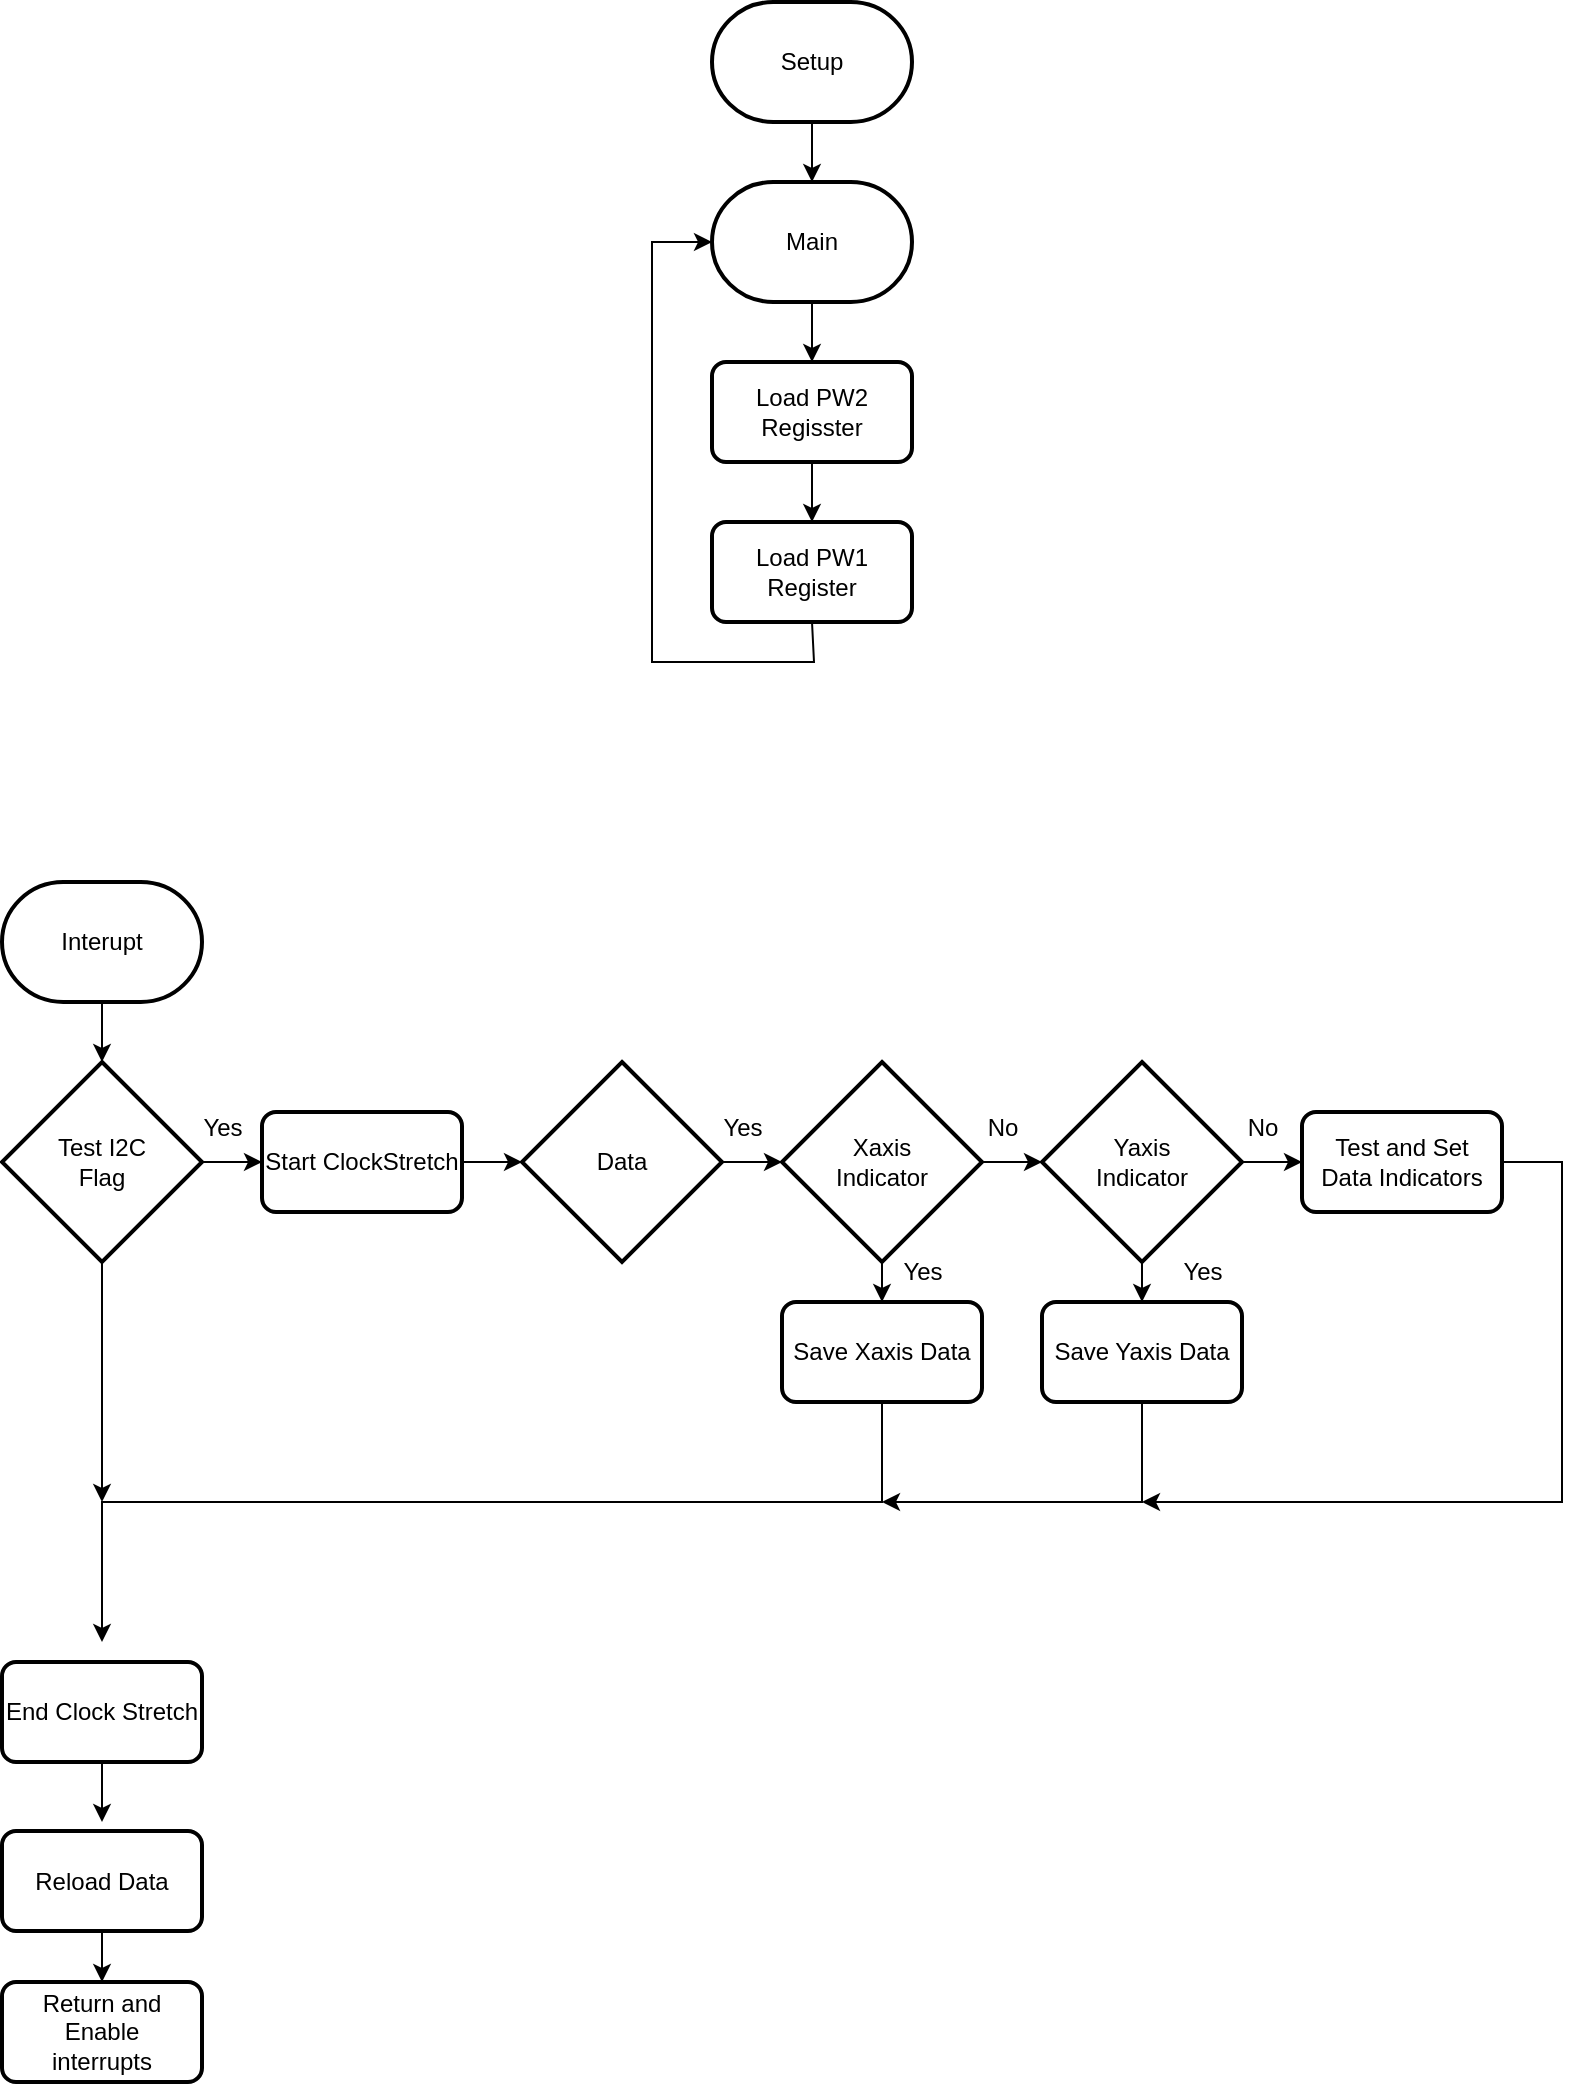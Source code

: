 <mxfile version="22.1.7" type="google">
  <diagram id="C5RBs43oDa-KdzZeNtuy" name="Page-1">
    <mxGraphModel grid="1" page="1" gridSize="10" guides="1" tooltips="1" connect="1" arrows="1" fold="1" pageScale="1" pageWidth="827" pageHeight="1169" math="0" shadow="0">
      <root>
        <mxCell id="WIyWlLk6GJQsqaUBKTNV-0" />
        <mxCell id="WIyWlLk6GJQsqaUBKTNV-1" parent="WIyWlLk6GJQsqaUBKTNV-0" />
        <mxCell id="VHOODgn6lSYM0ioNp2ZU-0" value="" style="edgeStyle=orthogonalEdgeStyle;rounded=0;orthogonalLoop=1;jettySize=auto;html=1;entryX=0.5;entryY=0;entryDx=0;entryDy=0;" edge="1" parent="WIyWlLk6GJQsqaUBKTNV-1" source="VHOODgn6lSYM0ioNp2ZU-1" target="VHOODgn6lSYM0ioNp2ZU-5">
          <mxGeometry relative="1" as="geometry" />
        </mxCell>
        <mxCell id="VHOODgn6lSYM0ioNp2ZU-1" value="Main" style="strokeWidth=2;html=1;shape=mxgraph.flowchart.terminator;whiteSpace=wrap;" vertex="1" parent="WIyWlLk6GJQsqaUBKTNV-1">
          <mxGeometry x="379" y="160" width="100" height="60" as="geometry" />
        </mxCell>
        <mxCell id="VHOODgn6lSYM0ioNp2ZU-2" value="" style="edgeStyle=orthogonalEdgeStyle;rounded=0;orthogonalLoop=1;jettySize=auto;html=1;" edge="1" parent="WIyWlLk6GJQsqaUBKTNV-1" source="VHOODgn6lSYM0ioNp2ZU-3" target="VHOODgn6lSYM0ioNp2ZU-1">
          <mxGeometry relative="1" as="geometry" />
        </mxCell>
        <mxCell id="VHOODgn6lSYM0ioNp2ZU-3" value="Setup" style="strokeWidth=2;html=1;shape=mxgraph.flowchart.terminator;whiteSpace=wrap;" vertex="1" parent="WIyWlLk6GJQsqaUBKTNV-1">
          <mxGeometry x="379" y="70" width="100" height="60" as="geometry" />
        </mxCell>
        <mxCell id="VHOODgn6lSYM0ioNp2ZU-4" value="" style="edgeStyle=orthogonalEdgeStyle;rounded=0;orthogonalLoop=1;jettySize=auto;html=1;" edge="1" parent="WIyWlLk6GJQsqaUBKTNV-1" source="VHOODgn6lSYM0ioNp2ZU-5" target="VHOODgn6lSYM0ioNp2ZU-7">
          <mxGeometry relative="1" as="geometry" />
        </mxCell>
        <mxCell id="VHOODgn6lSYM0ioNp2ZU-5" value="&lt;div&gt;Load PW2 &lt;br&gt;&lt;/div&gt;&lt;div&gt;Regisster&lt;br&gt;&lt;/div&gt;" style="rounded=1;whiteSpace=wrap;html=1;absoluteArcSize=1;arcSize=14;strokeWidth=2;" vertex="1" parent="WIyWlLk6GJQsqaUBKTNV-1">
          <mxGeometry x="379" y="250" width="100" height="50" as="geometry" />
        </mxCell>
        <mxCell id="VHOODgn6lSYM0ioNp2ZU-7" value="&lt;div&gt;Load PW1&lt;/div&gt;&lt;div&gt;Register&lt;br&gt;&lt;/div&gt;" style="rounded=1;whiteSpace=wrap;html=1;absoluteArcSize=1;arcSize=14;strokeWidth=2;" vertex="1" parent="WIyWlLk6GJQsqaUBKTNV-1">
          <mxGeometry x="379" y="330" width="100" height="50" as="geometry" />
        </mxCell>
        <mxCell id="VHOODgn6lSYM0ioNp2ZU-21" value="" style="endArrow=classic;html=1;rounded=0;exitX=0.5;exitY=1;exitDx=0;exitDy=0;" edge="1" parent="WIyWlLk6GJQsqaUBKTNV-1" source="VHOODgn6lSYM0ioNp2ZU-7" target="VHOODgn6lSYM0ioNp2ZU-1">
          <mxGeometry width="50" height="50" relative="1" as="geometry">
            <mxPoint x="429" y="460" as="sourcePoint" />
            <mxPoint x="349" y="530" as="targetPoint" />
            <Array as="points">
              <mxPoint x="430" y="400" />
              <mxPoint x="349" y="400" />
              <mxPoint x="349" y="190" />
            </Array>
          </mxGeometry>
        </mxCell>
        <mxCell id="VHOODgn6lSYM0ioNp2ZU-24" value="" style="edgeStyle=orthogonalEdgeStyle;rounded=0;orthogonalLoop=1;jettySize=auto;html=1;" edge="1" parent="WIyWlLk6GJQsqaUBKTNV-1" source="VHOODgn6lSYM0ioNp2ZU-25" target="VHOODgn6lSYM0ioNp2ZU-26">
          <mxGeometry relative="1" as="geometry" />
        </mxCell>
        <mxCell id="VHOODgn6lSYM0ioNp2ZU-25" value="Interupt" style="strokeWidth=2;html=1;shape=mxgraph.flowchart.terminator;whiteSpace=wrap;" vertex="1" parent="WIyWlLk6GJQsqaUBKTNV-1">
          <mxGeometry x="24" y="510" width="100" height="60" as="geometry" />
        </mxCell>
        <mxCell id="VHOODgn6lSYM0ioNp2ZU-26" value="&lt;div&gt;Test I2C&lt;/div&gt;&lt;div&gt;Flag&lt;br&gt;&lt;/div&gt;" style="strokeWidth=2;html=1;shape=mxgraph.flowchart.decision;whiteSpace=wrap;" vertex="1" parent="WIyWlLk6GJQsqaUBKTNV-1">
          <mxGeometry x="24" y="600" width="100" height="100" as="geometry" />
        </mxCell>
        <mxCell id="VHOODgn6lSYM0ioNp2ZU-27" value="Start ClockStretch" style="rounded=1;whiteSpace=wrap;html=1;absoluteArcSize=1;arcSize=14;strokeWidth=2;" vertex="1" parent="WIyWlLk6GJQsqaUBKTNV-1">
          <mxGeometry x="154" y="625" width="100" height="50" as="geometry" />
        </mxCell>
        <mxCell id="VHOODgn6lSYM0ioNp2ZU-28" value="Data" style="strokeWidth=2;html=1;shape=mxgraph.flowchart.decision;whiteSpace=wrap;" vertex="1" parent="WIyWlLk6GJQsqaUBKTNV-1">
          <mxGeometry x="284" y="600" width="100" height="100" as="geometry" />
        </mxCell>
        <mxCell id="VHOODgn6lSYM0ioNp2ZU-29" value="&lt;div&gt;Xaxis&lt;br&gt;&lt;/div&gt;&lt;div&gt;Indicator&lt;br&gt;&lt;/div&gt;" style="strokeWidth=2;html=1;shape=mxgraph.flowchart.decision;whiteSpace=wrap;" vertex="1" parent="WIyWlLk6GJQsqaUBKTNV-1">
          <mxGeometry x="414" y="600" width="100" height="100" as="geometry" />
        </mxCell>
        <mxCell id="VHOODgn6lSYM0ioNp2ZU-30" value="&lt;div&gt;Yaxis&lt;br&gt;&lt;/div&gt;&lt;div&gt;Indicator&lt;br&gt;&lt;/div&gt;" style="strokeWidth=2;html=1;shape=mxgraph.flowchart.decision;whiteSpace=wrap;" vertex="1" parent="WIyWlLk6GJQsqaUBKTNV-1">
          <mxGeometry x="544" y="600" width="100" height="100" as="geometry" />
        </mxCell>
        <mxCell id="VHOODgn6lSYM0ioNp2ZU-33" value="" style="endArrow=classic;html=1;rounded=0;exitX=1;exitY=0.5;exitDx=0;exitDy=0;exitPerimeter=0;entryX=0;entryY=0.5;entryDx=0;entryDy=0;entryPerimeter=0;" edge="1" parent="WIyWlLk6GJQsqaUBKTNV-1" source="VHOODgn6lSYM0ioNp2ZU-28" target="VHOODgn6lSYM0ioNp2ZU-29">
          <mxGeometry width="50" height="50" relative="1" as="geometry">
            <mxPoint x="484" y="780" as="sourcePoint" />
            <mxPoint x="534" y="730" as="targetPoint" />
          </mxGeometry>
        </mxCell>
        <mxCell id="VHOODgn6lSYM0ioNp2ZU-34" value="" style="endArrow=classic;html=1;rounded=0;entryX=0;entryY=0.5;entryDx=0;entryDy=0;entryPerimeter=0;" edge="1" parent="WIyWlLk6GJQsqaUBKTNV-1" target="VHOODgn6lSYM0ioNp2ZU-30">
          <mxGeometry width="50" height="50" relative="1" as="geometry">
            <mxPoint x="514" y="650" as="sourcePoint" />
            <mxPoint x="424" y="660" as="targetPoint" />
          </mxGeometry>
        </mxCell>
        <mxCell id="VHOODgn6lSYM0ioNp2ZU-37" value="Yes" style="text;html=1;align=center;verticalAlign=middle;resizable=0;points=[];autosize=1;strokeColor=none;fillColor=none;" vertex="1" parent="WIyWlLk6GJQsqaUBKTNV-1">
          <mxGeometry x="374" y="618" width="40" height="30" as="geometry" />
        </mxCell>
        <mxCell id="VHOODgn6lSYM0ioNp2ZU-38" value="No" style="text;html=1;align=center;verticalAlign=middle;resizable=0;points=[];autosize=1;strokeColor=none;fillColor=none;" vertex="1" parent="WIyWlLk6GJQsqaUBKTNV-1">
          <mxGeometry x="504" y="618" width="40" height="30" as="geometry" />
        </mxCell>
        <mxCell id="VHOODgn6lSYM0ioNp2ZU-41" value="" style="endArrow=classic;html=1;rounded=0;exitX=1;exitY=0.5;exitDx=0;exitDy=0;exitPerimeter=0;entryX=0;entryY=0.5;entryDx=0;entryDy=0;" edge="1" parent="WIyWlLk6GJQsqaUBKTNV-1" source="VHOODgn6lSYM0ioNp2ZU-26" target="VHOODgn6lSYM0ioNp2ZU-27">
          <mxGeometry width="50" height="50" relative="1" as="geometry">
            <mxPoint x="194" y="710" as="sourcePoint" />
            <mxPoint x="244" y="660" as="targetPoint" />
          </mxGeometry>
        </mxCell>
        <mxCell id="VHOODgn6lSYM0ioNp2ZU-42" value="Yes" style="text;html=1;align=center;verticalAlign=middle;resizable=0;points=[];autosize=1;strokeColor=none;fillColor=none;" vertex="1" parent="WIyWlLk6GJQsqaUBKTNV-1">
          <mxGeometry x="114" y="618" width="40" height="30" as="geometry" />
        </mxCell>
        <mxCell id="VHOODgn6lSYM0ioNp2ZU-43" value="" style="endArrow=classic;html=1;rounded=0;entryX=0;entryY=0.5;entryDx=0;entryDy=0;entryPerimeter=0;exitX=1;exitY=0.5;exitDx=0;exitDy=0;" edge="1" parent="WIyWlLk6GJQsqaUBKTNV-1" source="VHOODgn6lSYM0ioNp2ZU-27" target="VHOODgn6lSYM0ioNp2ZU-28">
          <mxGeometry width="50" height="50" relative="1" as="geometry">
            <mxPoint x="194" y="710" as="sourcePoint" />
            <mxPoint x="244" y="660" as="targetPoint" />
          </mxGeometry>
        </mxCell>
        <mxCell id="VHOODgn6lSYM0ioNp2ZU-44" value="" style="endArrow=classic;html=1;rounded=0;exitX=1;exitY=0.5;exitDx=0;exitDy=0;exitPerimeter=0;entryX=0;entryY=0.5;entryDx=0;entryDy=0;" edge="1" parent="WIyWlLk6GJQsqaUBKTNV-1" target="VHOODgn6lSYM0ioNp2ZU-46">
          <mxGeometry width="50" height="50" relative="1" as="geometry">
            <mxPoint x="644" y="650" as="sourcePoint" />
            <mxPoint x="634" y="750" as="targetPoint" />
          </mxGeometry>
        </mxCell>
        <mxCell id="VHOODgn6lSYM0ioNp2ZU-45" value="Save Xaxis Data" style="rounded=1;whiteSpace=wrap;html=1;absoluteArcSize=1;arcSize=14;strokeWidth=2;" vertex="1" parent="WIyWlLk6GJQsqaUBKTNV-1">
          <mxGeometry x="414" y="720" width="100" height="50" as="geometry" />
        </mxCell>
        <mxCell id="VHOODgn6lSYM0ioNp2ZU-46" value="&lt;div&gt;Test and Set &lt;br&gt;&lt;/div&gt;&lt;div&gt;Data Indicators &lt;br&gt;&lt;/div&gt;" style="rounded=1;whiteSpace=wrap;html=1;absoluteArcSize=1;arcSize=14;strokeWidth=2;" vertex="1" parent="WIyWlLk6GJQsqaUBKTNV-1">
          <mxGeometry x="674" y="625" width="100" height="50" as="geometry" />
        </mxCell>
        <mxCell id="VHOODgn6lSYM0ioNp2ZU-47" value="Save Yaxis Data" style="rounded=1;whiteSpace=wrap;html=1;absoluteArcSize=1;arcSize=14;strokeWidth=2;" vertex="1" parent="WIyWlLk6GJQsqaUBKTNV-1">
          <mxGeometry x="544" y="720" width="100" height="50" as="geometry" />
        </mxCell>
        <mxCell id="VHOODgn6lSYM0ioNp2ZU-50" value="" style="endArrow=classic;html=1;rounded=0;exitX=0.5;exitY=1;exitDx=0;exitDy=0;exitPerimeter=0;entryX=0.5;entryY=0;entryDx=0;entryDy=0;" edge="1" parent="WIyWlLk6GJQsqaUBKTNV-1" source="VHOODgn6lSYM0ioNp2ZU-29" target="VHOODgn6lSYM0ioNp2ZU-45">
          <mxGeometry width="50" height="50" relative="1" as="geometry">
            <mxPoint x="534" y="700" as="sourcePoint" />
            <mxPoint x="584" y="650" as="targetPoint" />
          </mxGeometry>
        </mxCell>
        <mxCell id="VHOODgn6lSYM0ioNp2ZU-51" value="" style="endArrow=classic;html=1;rounded=0;exitX=0.5;exitY=1;exitDx=0;exitDy=0;exitPerimeter=0;entryX=0.5;entryY=0;entryDx=0;entryDy=0;" edge="1" parent="WIyWlLk6GJQsqaUBKTNV-1" source="VHOODgn6lSYM0ioNp2ZU-30" target="VHOODgn6lSYM0ioNp2ZU-47">
          <mxGeometry width="50" height="50" relative="1" as="geometry">
            <mxPoint x="474" y="710" as="sourcePoint" />
            <mxPoint x="474" y="730" as="targetPoint" />
          </mxGeometry>
        </mxCell>
        <mxCell id="VHOODgn6lSYM0ioNp2ZU-54" value="Yes" style="text;html=1;align=center;verticalAlign=middle;resizable=0;points=[];autosize=1;strokeColor=none;fillColor=none;" vertex="1" parent="WIyWlLk6GJQsqaUBKTNV-1">
          <mxGeometry x="464" y="690" width="40" height="30" as="geometry" />
        </mxCell>
        <mxCell id="VHOODgn6lSYM0ioNp2ZU-55" value="Yes" style="text;html=1;align=center;verticalAlign=middle;resizable=0;points=[];autosize=1;strokeColor=none;fillColor=none;" vertex="1" parent="WIyWlLk6GJQsqaUBKTNV-1">
          <mxGeometry x="604" y="690" width="40" height="30" as="geometry" />
        </mxCell>
        <mxCell id="VHOODgn6lSYM0ioNp2ZU-58" value="No" style="text;html=1;align=center;verticalAlign=middle;resizable=0;points=[];autosize=1;strokeColor=none;fillColor=none;" vertex="1" parent="WIyWlLk6GJQsqaUBKTNV-1">
          <mxGeometry x="634" y="618" width="40" height="30" as="geometry" />
        </mxCell>
        <mxCell id="VHOODgn6lSYM0ioNp2ZU-59" value="" style="endArrow=classic;html=1;rounded=0;exitX=1;exitY=0.5;exitDx=0;exitDy=0;" edge="1" parent="WIyWlLk6GJQsqaUBKTNV-1" source="VHOODgn6lSYM0ioNp2ZU-46">
          <mxGeometry width="50" height="50" relative="1" as="geometry">
            <mxPoint x="354" y="770" as="sourcePoint" />
            <mxPoint x="594" y="820" as="targetPoint" />
            <Array as="points">
              <mxPoint x="804" y="650" />
              <mxPoint x="804" y="820" />
            </Array>
          </mxGeometry>
        </mxCell>
        <mxCell id="VHOODgn6lSYM0ioNp2ZU-62" value="" style="endArrow=classic;html=1;rounded=0;exitX=0.5;exitY=1;exitDx=0;exitDy=0;" edge="1" parent="WIyWlLk6GJQsqaUBKTNV-1" source="VHOODgn6lSYM0ioNp2ZU-47">
          <mxGeometry width="50" height="50" relative="1" as="geometry">
            <mxPoint x="874" y="790" as="sourcePoint" />
            <mxPoint x="464" y="820" as="targetPoint" />
            <Array as="points">
              <mxPoint x="594" y="820" />
            </Array>
          </mxGeometry>
        </mxCell>
        <mxCell id="VHOODgn6lSYM0ioNp2ZU-63" value="" style="endArrow=classic;html=1;rounded=0;exitX=0.5;exitY=1;exitDx=0;exitDy=0;" edge="1" parent="WIyWlLk6GJQsqaUBKTNV-1" source="VHOODgn6lSYM0ioNp2ZU-45">
          <mxGeometry width="50" height="50" relative="1" as="geometry">
            <mxPoint x="884" y="800" as="sourcePoint" />
            <mxPoint x="74" y="890" as="targetPoint" />
            <Array as="points">
              <mxPoint x="464" y="820" />
              <mxPoint x="74" y="820" />
            </Array>
          </mxGeometry>
        </mxCell>
        <mxCell id="VHOODgn6lSYM0ioNp2ZU-64" value="" style="edgeStyle=orthogonalEdgeStyle;rounded=0;orthogonalLoop=1;jettySize=auto;html=1;" edge="1" parent="WIyWlLk6GJQsqaUBKTNV-1" source="VHOODgn6lSYM0ioNp2ZU-65">
          <mxGeometry relative="1" as="geometry">
            <mxPoint x="74" y="980" as="targetPoint" />
          </mxGeometry>
        </mxCell>
        <mxCell id="VHOODgn6lSYM0ioNp2ZU-65" value="End Clock Stretch" style="rounded=1;whiteSpace=wrap;html=1;absoluteArcSize=1;arcSize=14;strokeWidth=2;" vertex="1" parent="WIyWlLk6GJQsqaUBKTNV-1">
          <mxGeometry x="24" y="900" width="100" height="50" as="geometry" />
        </mxCell>
        <mxCell id="VHOODgn6lSYM0ioNp2ZU-66" value="Reload Data" style="rounded=1;whiteSpace=wrap;html=1;absoluteArcSize=1;arcSize=14;strokeWidth=2;" vertex="1" parent="WIyWlLk6GJQsqaUBKTNV-1">
          <mxGeometry x="24" y="984.5" width="100" height="50" as="geometry" />
        </mxCell>
        <mxCell id="VHOODgn6lSYM0ioNp2ZU-67" value="&lt;div&gt;Return and Enable &lt;br&gt;&lt;/div&gt;&lt;div&gt;interrupts&lt;br&gt;&lt;/div&gt;" style="rounded=1;whiteSpace=wrap;html=1;absoluteArcSize=1;arcSize=14;strokeWidth=2;" vertex="1" parent="WIyWlLk6GJQsqaUBKTNV-1">
          <mxGeometry x="24" y="1060" width="100" height="50" as="geometry" />
        </mxCell>
        <mxCell id="VHOODgn6lSYM0ioNp2ZU-68" value="" style="endArrow=classic;html=1;rounded=0;exitX=0.5;exitY=1;exitDx=0;exitDy=0;" edge="1" parent="WIyWlLk6GJQsqaUBKTNV-1" source="VHOODgn6lSYM0ioNp2ZU-66" target="VHOODgn6lSYM0ioNp2ZU-67">
          <mxGeometry width="50" height="50" relative="1" as="geometry">
            <mxPoint x="114" y="1010" as="sourcePoint" />
            <mxPoint x="164" y="960" as="targetPoint" />
          </mxGeometry>
        </mxCell>
        <mxCell id="VHOODgn6lSYM0ioNp2ZU-69" value="" style="endArrow=classic;html=1;rounded=0;exitX=0.5;exitY=1;exitDx=0;exitDy=0;exitPerimeter=0;" edge="1" parent="WIyWlLk6GJQsqaUBKTNV-1" source="VHOODgn6lSYM0ioNp2ZU-26">
          <mxGeometry width="50" height="50" relative="1" as="geometry">
            <mxPoint x="94" y="960" as="sourcePoint" />
            <mxPoint x="74" y="820" as="targetPoint" />
          </mxGeometry>
        </mxCell>
      </root>
    </mxGraphModel>
  </diagram>
</mxfile>
